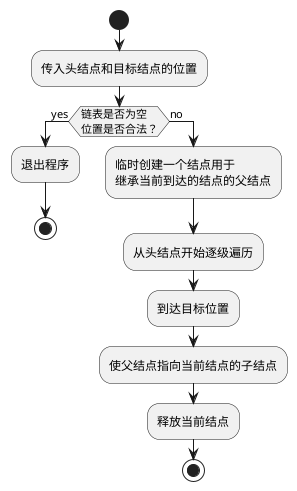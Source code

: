 @startuml
start
:传入头结点和目标结点的位置;
if (链表是否为空\n位置是否合法？) then (yes)
    :退出程序;
    stop
else (no)
    :临时创建一个结点用于\n继承当前到达的结点的父结点;
    :从头结点开始逐级遍历;
    :到达目标位置;
    :使父结点指向当前结点的子结点;
    :释放当前结点;
    stop
endif
@enduml